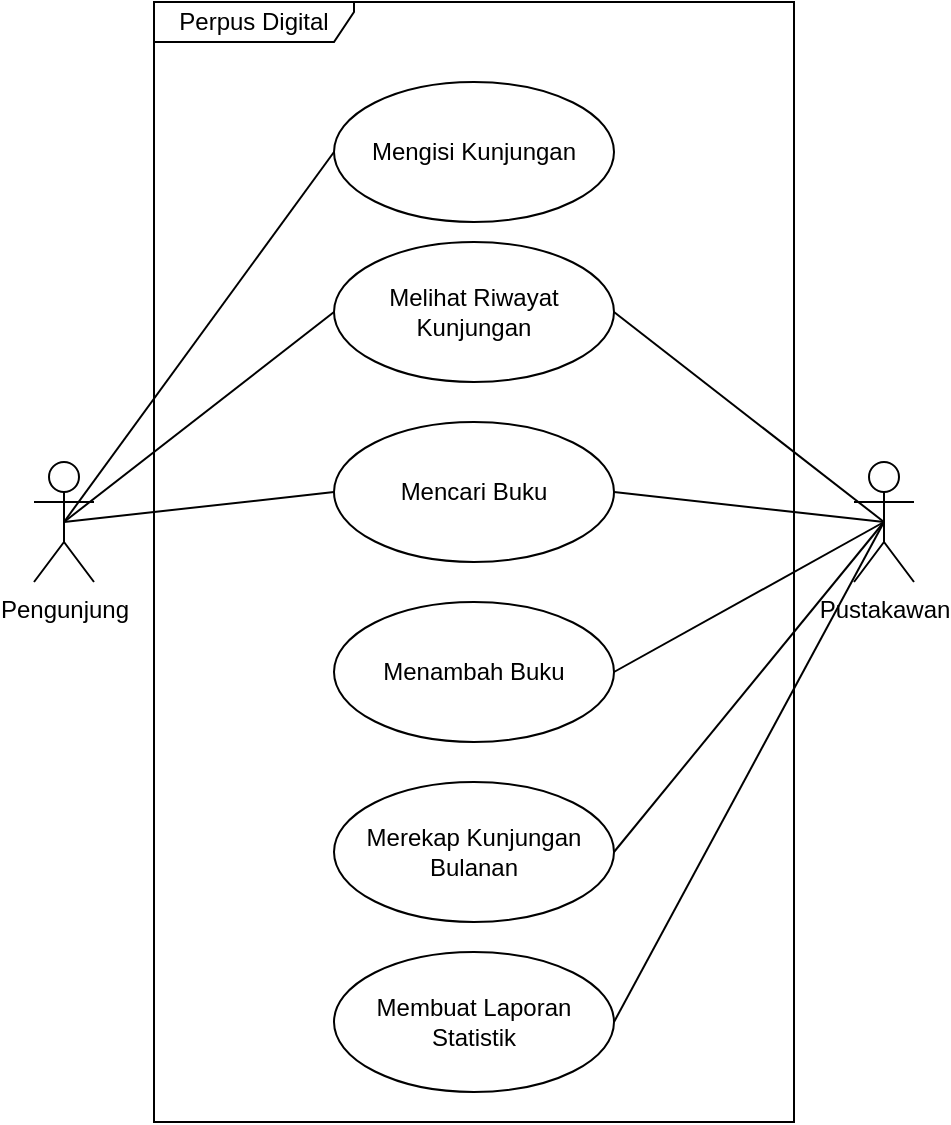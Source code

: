 <mxfile version="22.1.21" type="github">
  <diagram name="Page-1" id="S0RyMMKHgEOpjeWuO68h">
    <mxGraphModel dx="880" dy="478" grid="1" gridSize="10" guides="1" tooltips="1" connect="1" arrows="1" fold="1" page="1" pageScale="1" pageWidth="850" pageHeight="1100" math="0" shadow="0">
      <root>
        <mxCell id="0" />
        <mxCell id="1" parent="0" />
        <mxCell id="6GuKSgrd6_mruViG83xe-14" style="rounded=0;orthogonalLoop=1;jettySize=auto;html=1;entryX=0;entryY=0.5;entryDx=0;entryDy=0;endArrow=none;endFill=0;exitX=0.5;exitY=0.5;exitDx=0;exitDy=0;exitPerimeter=0;" edge="1" parent="1" source="6GuKSgrd6_mruViG83xe-1" target="6GuKSgrd6_mruViG83xe-7">
          <mxGeometry relative="1" as="geometry" />
        </mxCell>
        <mxCell id="6GuKSgrd6_mruViG83xe-15" style="rounded=0;orthogonalLoop=1;jettySize=auto;html=1;entryX=0;entryY=0.5;entryDx=0;entryDy=0;endArrow=none;endFill=0;exitX=0.5;exitY=0.5;exitDx=0;exitDy=0;exitPerimeter=0;" edge="1" parent="1" source="6GuKSgrd6_mruViG83xe-1" target="6GuKSgrd6_mruViG83xe-8">
          <mxGeometry relative="1" as="geometry" />
        </mxCell>
        <mxCell id="6GuKSgrd6_mruViG83xe-16" style="rounded=0;orthogonalLoop=1;jettySize=auto;html=1;entryX=0;entryY=0.5;entryDx=0;entryDy=0;endArrow=none;endFill=0;exitX=0.5;exitY=0.5;exitDx=0;exitDy=0;exitPerimeter=0;" edge="1" parent="1" source="6GuKSgrd6_mruViG83xe-1" target="6GuKSgrd6_mruViG83xe-11">
          <mxGeometry relative="1" as="geometry" />
        </mxCell>
        <mxCell id="6GuKSgrd6_mruViG83xe-1" value="Pengunjung" style="shape=umlActor;verticalLabelPosition=bottom;verticalAlign=top;html=1;outlineConnect=0;" vertex="1" parent="1">
          <mxGeometry x="200" y="270" width="30" height="60" as="geometry" />
        </mxCell>
        <mxCell id="6GuKSgrd6_mruViG83xe-18" style="rounded=0;orthogonalLoop=1;jettySize=auto;html=1;entryX=1;entryY=0.5;entryDx=0;entryDy=0;endArrow=none;endFill=0;exitX=0.5;exitY=0.5;exitDx=0;exitDy=0;exitPerimeter=0;" edge="1" parent="1" source="6GuKSgrd6_mruViG83xe-2" target="6GuKSgrd6_mruViG83xe-8">
          <mxGeometry relative="1" as="geometry">
            <mxPoint x="620" y="300" as="sourcePoint" />
          </mxGeometry>
        </mxCell>
        <mxCell id="6GuKSgrd6_mruViG83xe-19" style="rounded=0;orthogonalLoop=1;jettySize=auto;html=1;entryX=1;entryY=0.5;entryDx=0;entryDy=0;endArrow=none;endFill=0;exitX=0.5;exitY=0.5;exitDx=0;exitDy=0;exitPerimeter=0;" edge="1" parent="1" source="6GuKSgrd6_mruViG83xe-2" target="6GuKSgrd6_mruViG83xe-11">
          <mxGeometry relative="1" as="geometry" />
        </mxCell>
        <mxCell id="6GuKSgrd6_mruViG83xe-21" style="rounded=0;orthogonalLoop=1;jettySize=auto;html=1;entryX=1;entryY=0.5;entryDx=0;entryDy=0;endArrow=none;endFill=0;exitX=0.5;exitY=0.5;exitDx=0;exitDy=0;exitPerimeter=0;" edge="1" parent="1" source="6GuKSgrd6_mruViG83xe-2" target="6GuKSgrd6_mruViG83xe-9">
          <mxGeometry relative="1" as="geometry" />
        </mxCell>
        <mxCell id="6GuKSgrd6_mruViG83xe-22" style="rounded=0;orthogonalLoop=1;jettySize=auto;html=1;entryX=1;entryY=0.5;entryDx=0;entryDy=0;endArrow=none;endFill=0;exitX=0.5;exitY=0.5;exitDx=0;exitDy=0;exitPerimeter=0;" edge="1" parent="1" source="6GuKSgrd6_mruViG83xe-2" target="6GuKSgrd6_mruViG83xe-20">
          <mxGeometry relative="1" as="geometry" />
        </mxCell>
        <mxCell id="6GuKSgrd6_mruViG83xe-23" style="rounded=0;orthogonalLoop=1;jettySize=auto;html=1;entryX=1;entryY=0.5;entryDx=0;entryDy=0;endArrow=none;endFill=0;exitX=0.5;exitY=0.5;exitDx=0;exitDy=0;exitPerimeter=0;" edge="1" parent="1" source="6GuKSgrd6_mruViG83xe-2" target="6GuKSgrd6_mruViG83xe-10">
          <mxGeometry relative="1" as="geometry" />
        </mxCell>
        <mxCell id="6GuKSgrd6_mruViG83xe-2" value="Pustakawan" style="shape=umlActor;verticalLabelPosition=bottom;verticalAlign=top;html=1;outlineConnect=0;" vertex="1" parent="1">
          <mxGeometry x="610" y="270" width="30" height="60" as="geometry" />
        </mxCell>
        <mxCell id="6GuKSgrd6_mruViG83xe-6" value="Perpus Digital" style="shape=umlFrame;whiteSpace=wrap;html=1;pointerEvents=0;width=100;height=20;" vertex="1" parent="1">
          <mxGeometry x="260" y="40" width="320" height="560" as="geometry" />
        </mxCell>
        <mxCell id="6GuKSgrd6_mruViG83xe-7" value="Mengisi Kunjungan" style="ellipse;whiteSpace=wrap;html=1;" vertex="1" parent="1">
          <mxGeometry x="350" y="80" width="140" height="70" as="geometry" />
        </mxCell>
        <mxCell id="6GuKSgrd6_mruViG83xe-8" value="Melihat Riwayat Kunjungan" style="ellipse;whiteSpace=wrap;html=1;" vertex="1" parent="1">
          <mxGeometry x="350" y="160" width="140" height="70" as="geometry" />
        </mxCell>
        <mxCell id="6GuKSgrd6_mruViG83xe-9" value="Merekap Kunjungan Bulanan" style="ellipse;whiteSpace=wrap;html=1;" vertex="1" parent="1">
          <mxGeometry x="350" y="430" width="140" height="70" as="geometry" />
        </mxCell>
        <mxCell id="6GuKSgrd6_mruViG83xe-10" value="Membuat Laporan Statistik" style="ellipse;whiteSpace=wrap;html=1;" vertex="1" parent="1">
          <mxGeometry x="350" y="515" width="140" height="70" as="geometry" />
        </mxCell>
        <mxCell id="6GuKSgrd6_mruViG83xe-11" value="Mencari Buku" style="ellipse;whiteSpace=wrap;html=1;" vertex="1" parent="1">
          <mxGeometry x="350" y="250" width="140" height="70" as="geometry" />
        </mxCell>
        <mxCell id="6GuKSgrd6_mruViG83xe-20" value="Menambah Buku" style="ellipse;whiteSpace=wrap;html=1;" vertex="1" parent="1">
          <mxGeometry x="350" y="340" width="140" height="70" as="geometry" />
        </mxCell>
      </root>
    </mxGraphModel>
  </diagram>
</mxfile>
